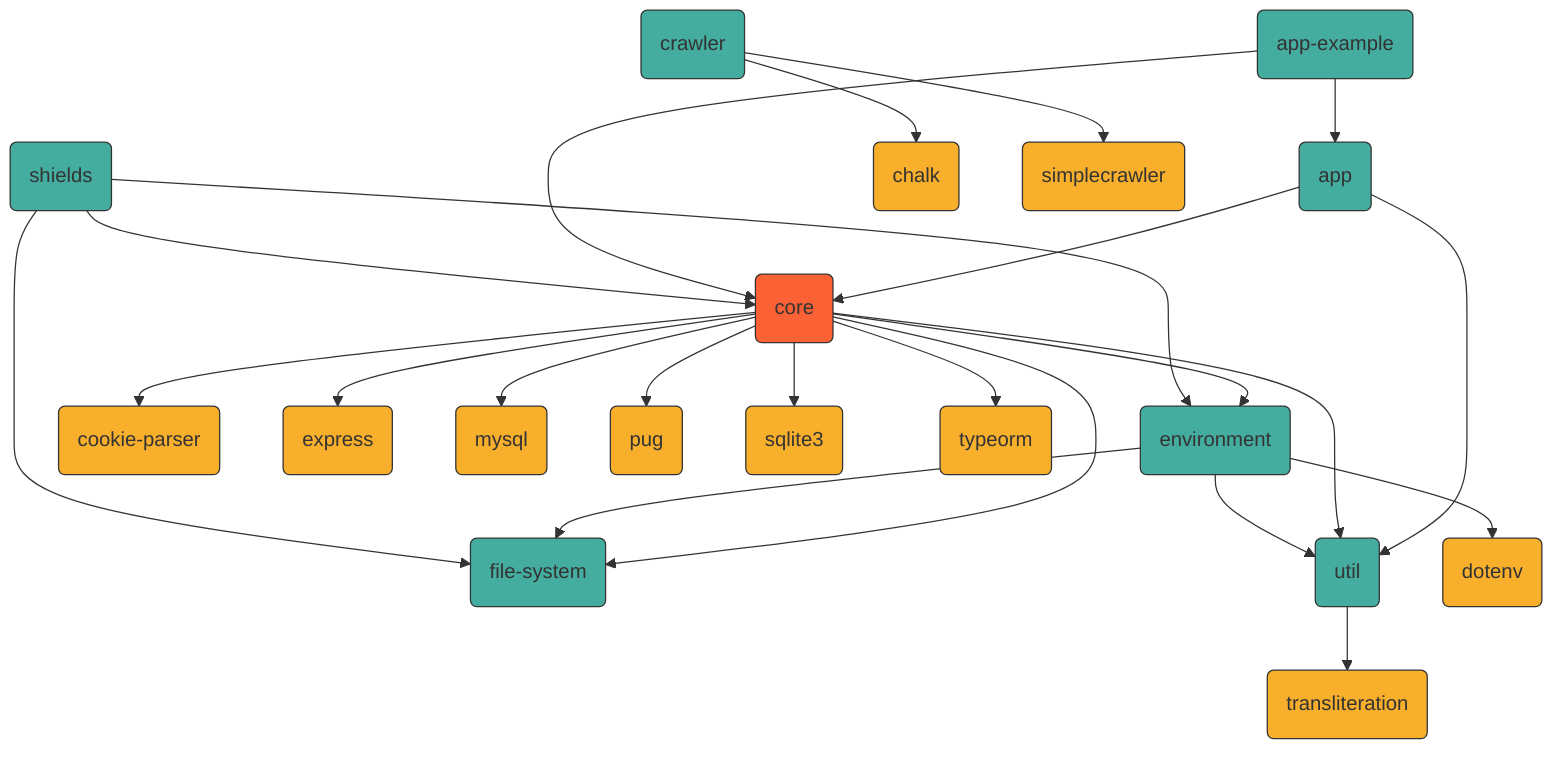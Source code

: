 graph TD
    _vokus_app(app)
    style _vokus_app fill:#44AD9F,stroke:#333,stroke-width:1px
    _vokus_app-example(app-example)
    style _vokus_app-example fill:#44AD9F,stroke:#333,stroke-width:1px
    _vokus_core(core)
    style _vokus_core fill:#FA6135,stroke:#333,stroke-width:1px
    _vokus_crawler(crawler)
    style _vokus_crawler fill:#44AD9F,stroke:#333,stroke-width:1px
    _vokus_environment(environment)
    style _vokus_environment fill:#44AD9F,stroke:#333,stroke-width:1px
    _vokus_file-system(file-system)
    style _vokus_file-system fill:#44AD9F,stroke:#333,stroke-width:1px
    _vokus_shields(shields)
    style _vokus_shields fill:#44AD9F,stroke:#333,stroke-width:1px
    _vokus_util(util)
    style _vokus_util fill:#44AD9F,stroke:#333,stroke-width:1px
    _vokus_app --> _vokus_core
    _vokus_app --> _vokus_util
    _vokus_app-example --> _vokus_app
    _vokus_app-example --> _vokus_core
    _vokus_core --> _vokus_environment
    _vokus_core --> _vokus_file-system
    _vokus_core --> _vokus_util
    _vokus_core --> cookie-parser
    cookie-parser(cookie-parser)
    style cookie-parser fill:#F8AF2C,stroke:#333,stroke-width:1px
    _vokus_core --> express
    express(express)
    style express fill:#F8AF2C,stroke:#333,stroke-width:1px
    _vokus_core --> mysql
    mysql(mysql)
    style mysql fill:#F8AF2C,stroke:#333,stroke-width:1px
    _vokus_core --> pug
    pug(pug)
    style pug fill:#F8AF2C,stroke:#333,stroke-width:1px
    _vokus_core --> sqlite3
    sqlite3(sqlite3)
    style sqlite3 fill:#F8AF2C,stroke:#333,stroke-width:1px
    _vokus_core --> typeorm
    typeorm(typeorm)
    style typeorm fill:#F8AF2C,stroke:#333,stroke-width:1px
    _vokus_crawler --> chalk
    chalk(chalk)
    style chalk fill:#F8AF2C,stroke:#333,stroke-width:1px
    _vokus_crawler --> simplecrawler
    simplecrawler(simplecrawler)
    style simplecrawler fill:#F8AF2C,stroke:#333,stroke-width:1px
    _vokus_environment --> _vokus_file-system
    _vokus_environment --> _vokus_util
    _vokus_environment --> dotenv
    dotenv(dotenv)
    style dotenv fill:#F8AF2C,stroke:#333,stroke-width:1px
    _vokus_shields --> _vokus_core
    _vokus_shields --> _vokus_environment
    _vokus_shields --> _vokus_file-system
    _vokus_util --> transliteration
    transliteration(transliteration)
    style transliteration fill:#F8AF2C,stroke:#333,stroke-width:1px